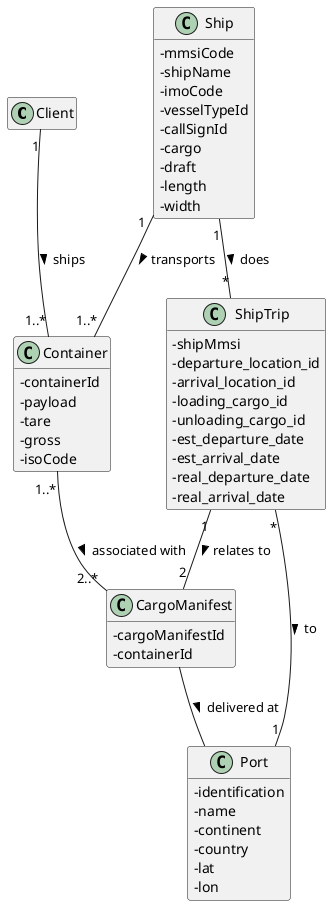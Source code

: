 @startuml

skinparam classAttributeIconSize 0
hide empty methods
hide empty attributes

class Client {}

class Container {
   -containerId
   -payload
   -tare
   -gross
   -isoCode
}

class CargoManifest {
    -cargoManifestId
    -containerId
}

class Ship {
    -mmsiCode
    -shipName
    -imoCode
    -vesselTypeId
    -callSignId
    -cargo
    -draft
    -length
    -width
}

class ShipTrip{
    -shipMmsi
    /'has attribute phase?'/
    -departure_location_id
    -arrival_location_id
    -loading_cargo_id
    -unloading_cargo_id
    -est_departure_date
    -est_arrival_date
    -real_departure_date
    -real_arrival_date
}

class Port {
    -identification
    -name
    -continent
    -country
    -lat
    -lon
}


Client "1" -- "1..*" Container : ships >
Container "1..*"-- "2..*" CargoManifest : associated with >
Ship "1" -- "1..*" Container : transports >
CargoManifest -- Port : delivered at >
Ship "1" -- "*" ShipTrip : does >
ShipTrip "*" -- "1" Port : to >
ShipTrip "1" -- "2" CargoManifest : relates to >



@enduml